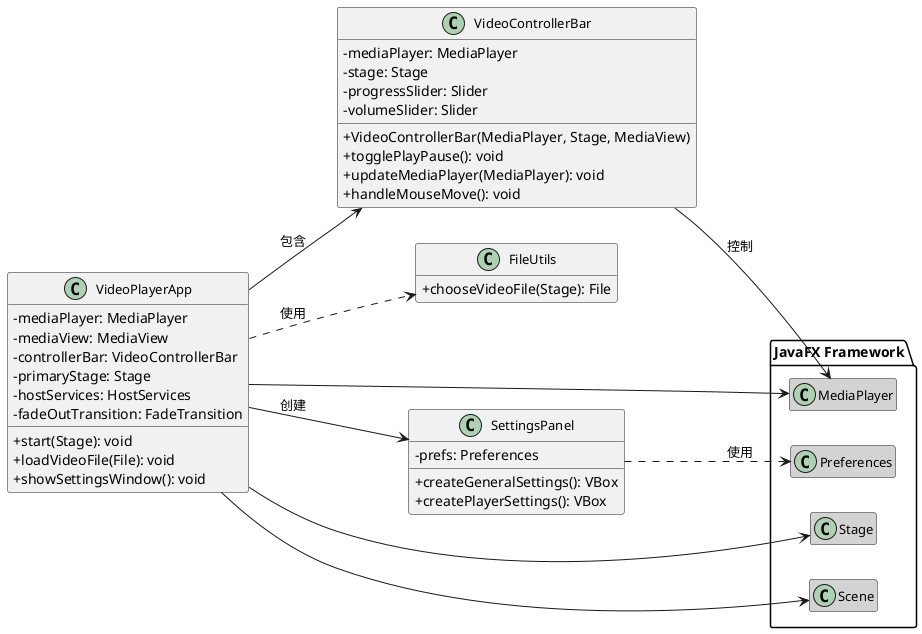 @startuml
skinparam classFontSize 13
skinparam classAttributeIconSize 0
left to right direction

class VideoPlayerApp {
  - mediaPlayer: MediaPlayer
  - mediaView: MediaView
  - controllerBar: VideoControllerBar
  - primaryStage: Stage
  - hostServices: HostServices
  - fadeOutTransition: FadeTransition
  + start(Stage): void
  + loadVideoFile(File): void
  + showSettingsWindow(): void
}

class VideoControllerBar {
  - mediaPlayer: MediaPlayer
  - stage: Stage
  - progressSlider: Slider
  - volumeSlider: Slider
  + VideoControllerBar(MediaPlayer, Stage, MediaView)
  + togglePlayPause(): void
  + updateMediaPlayer(MediaPlayer): void
  + handleMouseMove(): void
}

class FileUtils {
  + chooseVideoFile(Stage): File
}

class SettingsPanel {
  - prefs: Preferences
  + createGeneralSettings(): VBox
  + createPlayerSettings(): VBox
}

package "JavaFX Framework" {
  class MediaPlayer #lightgray
  class Stage #lightgray
  class Scene #lightgray
  class Preferences #lightgray
}

VideoPlayerApp --> VideoControllerBar : 包含
VideoPlayerApp ..> FileUtils : 使用
VideoPlayerApp --> SettingsPanel : 创建
VideoControllerBar --> MediaPlayer : 控制
SettingsPanel ..> Preferences : 使用

VideoPlayerApp --> MediaPlayer
VideoPlayerApp --> Stage
VideoPlayerApp --> Scene

hide empty members
@enduml